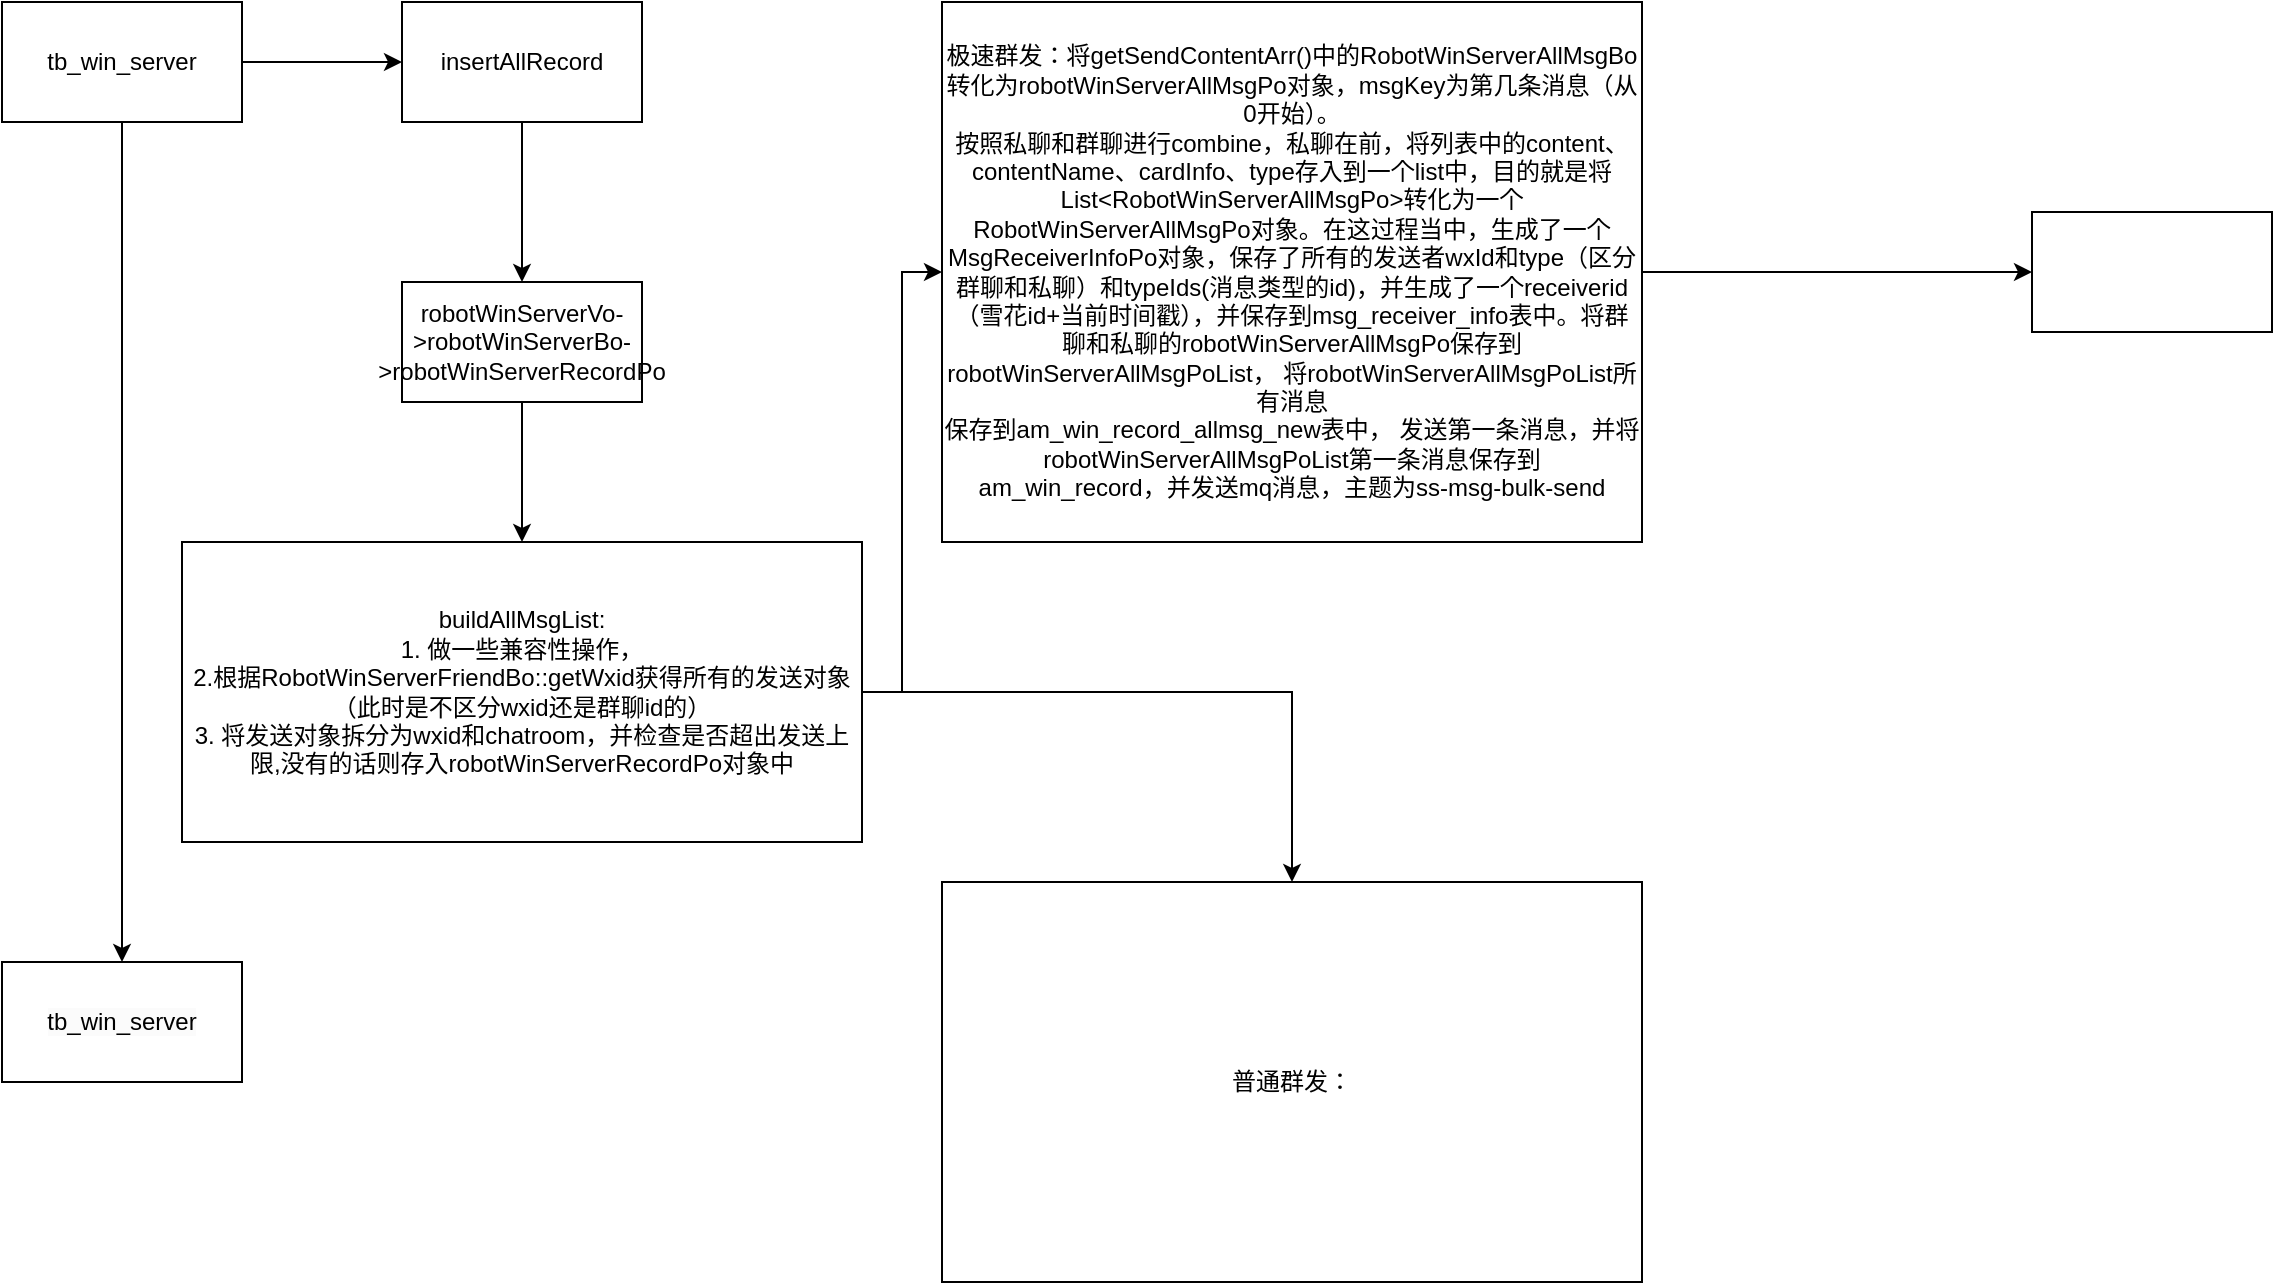 <mxfile version="21.6.8" type="github">
  <diagram name="第 1 页" id="kBad3HrkxAW1cUTBmK3s">
    <mxGraphModel dx="1674" dy="822" grid="1" gridSize="10" guides="1" tooltips="1" connect="1" arrows="1" fold="1" page="1" pageScale="1" pageWidth="1169" pageHeight="827" math="0" shadow="0">
      <root>
        <mxCell id="0" />
        <mxCell id="1" parent="0" />
        <mxCell id="H_QHMIvUXthHlk2gzlsp-3" value="" style="edgeStyle=orthogonalEdgeStyle;rounded=0;orthogonalLoop=1;jettySize=auto;html=1;" edge="1" parent="1" source="H_QHMIvUXthHlk2gzlsp-1" target="H_QHMIvUXthHlk2gzlsp-2">
          <mxGeometry relative="1" as="geometry" />
        </mxCell>
        <mxCell id="H_QHMIvUXthHlk2gzlsp-5" value="" style="edgeStyle=orthogonalEdgeStyle;rounded=0;orthogonalLoop=1;jettySize=auto;html=1;" edge="1" parent="1" source="H_QHMIvUXthHlk2gzlsp-1" target="H_QHMIvUXthHlk2gzlsp-4">
          <mxGeometry relative="1" as="geometry" />
        </mxCell>
        <mxCell id="H_QHMIvUXthHlk2gzlsp-1" value="tb_win_server" style="rounded=0;whiteSpace=wrap;html=1;" vertex="1" parent="1">
          <mxGeometry x="60" y="180" width="120" height="60" as="geometry" />
        </mxCell>
        <mxCell id="H_QHMIvUXthHlk2gzlsp-2" value="&lt;meta charset=&quot;utf-8&quot;&gt;&lt;span style=&quot;color: rgb(0, 0, 0); font-family: Helvetica; font-size: 12px; font-style: normal; font-variant-ligatures: normal; font-variant-caps: normal; font-weight: 400; letter-spacing: normal; orphans: 2; text-align: center; text-indent: 0px; text-transform: none; widows: 2; word-spacing: 0px; -webkit-text-stroke-width: 0px; background-color: rgb(251, 251, 251); text-decoration-thickness: initial; text-decoration-style: initial; text-decoration-color: initial; float: none; display: inline !important;&quot;&gt;tb_win_server&lt;/span&gt;" style="whiteSpace=wrap;html=1;rounded=0;" vertex="1" parent="1">
          <mxGeometry x="60" y="660" width="120" height="60" as="geometry" />
        </mxCell>
        <mxCell id="H_QHMIvUXthHlk2gzlsp-7" value="" style="edgeStyle=orthogonalEdgeStyle;rounded=0;orthogonalLoop=1;jettySize=auto;html=1;" edge="1" parent="1" source="H_QHMIvUXthHlk2gzlsp-4" target="H_QHMIvUXthHlk2gzlsp-6">
          <mxGeometry relative="1" as="geometry" />
        </mxCell>
        <mxCell id="H_QHMIvUXthHlk2gzlsp-4" value="insertAllRecord" style="whiteSpace=wrap;html=1;rounded=0;" vertex="1" parent="1">
          <mxGeometry x="260" y="180" width="120" height="60" as="geometry" />
        </mxCell>
        <mxCell id="H_QHMIvUXthHlk2gzlsp-9" value="" style="edgeStyle=orthogonalEdgeStyle;rounded=0;orthogonalLoop=1;jettySize=auto;html=1;" edge="1" parent="1" source="H_QHMIvUXthHlk2gzlsp-6" target="H_QHMIvUXthHlk2gzlsp-8">
          <mxGeometry relative="1" as="geometry" />
        </mxCell>
        <mxCell id="H_QHMIvUXthHlk2gzlsp-6" value="robotWinServerVo-&amp;gt;robotWinServerBo-&amp;gt;robotWinServerRecordPo" style="whiteSpace=wrap;html=1;rounded=0;" vertex="1" parent="1">
          <mxGeometry x="260" y="320" width="120" height="60" as="geometry" />
        </mxCell>
        <mxCell id="H_QHMIvUXthHlk2gzlsp-11" value="" style="edgeStyle=orthogonalEdgeStyle;rounded=0;orthogonalLoop=1;jettySize=auto;html=1;" edge="1" parent="1" source="H_QHMIvUXthHlk2gzlsp-8" target="H_QHMIvUXthHlk2gzlsp-10">
          <mxGeometry relative="1" as="geometry" />
        </mxCell>
        <mxCell id="H_QHMIvUXthHlk2gzlsp-13" value="" style="edgeStyle=orthogonalEdgeStyle;rounded=0;orthogonalLoop=1;jettySize=auto;html=1;" edge="1" parent="1" source="H_QHMIvUXthHlk2gzlsp-8" target="H_QHMIvUXthHlk2gzlsp-12">
          <mxGeometry relative="1" as="geometry" />
        </mxCell>
        <mxCell id="H_QHMIvUXthHlk2gzlsp-8" value="buildAllMsgList:&lt;br&gt;1. 做一些兼容性操作，&lt;br&gt;2.根据RobotWinServerFriendBo::getWxid获得所有的发送对象（此时是不区分wxid还是群聊id的）&lt;br&gt;3. 将发送对象拆分为wxid和chatroom，并检查是否超出发送上限,没有的话则存入robotWinServerRecordPo对象中&lt;br&gt;" style="whiteSpace=wrap;html=1;rounded=0;" vertex="1" parent="1">
          <mxGeometry x="150" y="450" width="340" height="150" as="geometry" />
        </mxCell>
        <mxCell id="H_QHMIvUXthHlk2gzlsp-15" value="" style="edgeStyle=orthogonalEdgeStyle;rounded=0;orthogonalLoop=1;jettySize=auto;html=1;" edge="1" parent="1" source="H_QHMIvUXthHlk2gzlsp-10" target="H_QHMIvUXthHlk2gzlsp-14">
          <mxGeometry relative="1" as="geometry" />
        </mxCell>
        <mxCell id="H_QHMIvUXthHlk2gzlsp-10" value="极速群发：将getSendContentArr()中的RobotWinServerAllMsgBo&lt;span style=&quot;background-color: initial;&quot;&gt;转化为&lt;/span&gt;&lt;span style=&quot;background-color: initial;&quot;&gt;robotWinServerAllMsgPo对象，&lt;/span&gt;msgKey为第几条消息（从0开始）。&lt;br&gt;按照私聊和群聊进行combine，私聊在前，将列表中的content、contentName、cardInfo、type存入到一个list中，目的就是将List&amp;lt;RobotWinServerAllMsgPo&amp;gt;转化为一个RobotWinServerAllMsgPo对象。在这过程当中，生成了一个MsgReceiverInfoPo对象，保存了所有的发送者wxId和type（区分群聊和私聊）和typeIds(消息类型的id)，并生成了一个receiverid（雪花id+当前时间戳），并保存到msg_receiver_info表中。将群聊和私聊的robotWinServerAllMsgPo保存到robotWinServerAllMsgPoList， 将robotWinServerAllMsgPoList所有消息&lt;br&gt;保存到am_win_record_allmsg_new表中， 发送第一条消息，并将robotWinServerAllMsgPoList第一条消息保存到&lt;br&gt;am_win_record，并发送mq消息，主题为ss-msg-bulk-send" style="whiteSpace=wrap;html=1;rounded=0;" vertex="1" parent="1">
          <mxGeometry x="530" y="180" width="350" height="270" as="geometry" />
        </mxCell>
        <mxCell id="H_QHMIvUXthHlk2gzlsp-12" value="普通群发：" style="whiteSpace=wrap;html=1;rounded=0;" vertex="1" parent="1">
          <mxGeometry x="530" y="620" width="350" height="200" as="geometry" />
        </mxCell>
        <mxCell id="H_QHMIvUXthHlk2gzlsp-14" value="" style="whiteSpace=wrap;html=1;rounded=0;" vertex="1" parent="1">
          <mxGeometry x="1075" y="285" width="120" height="60" as="geometry" />
        </mxCell>
      </root>
    </mxGraphModel>
  </diagram>
</mxfile>

